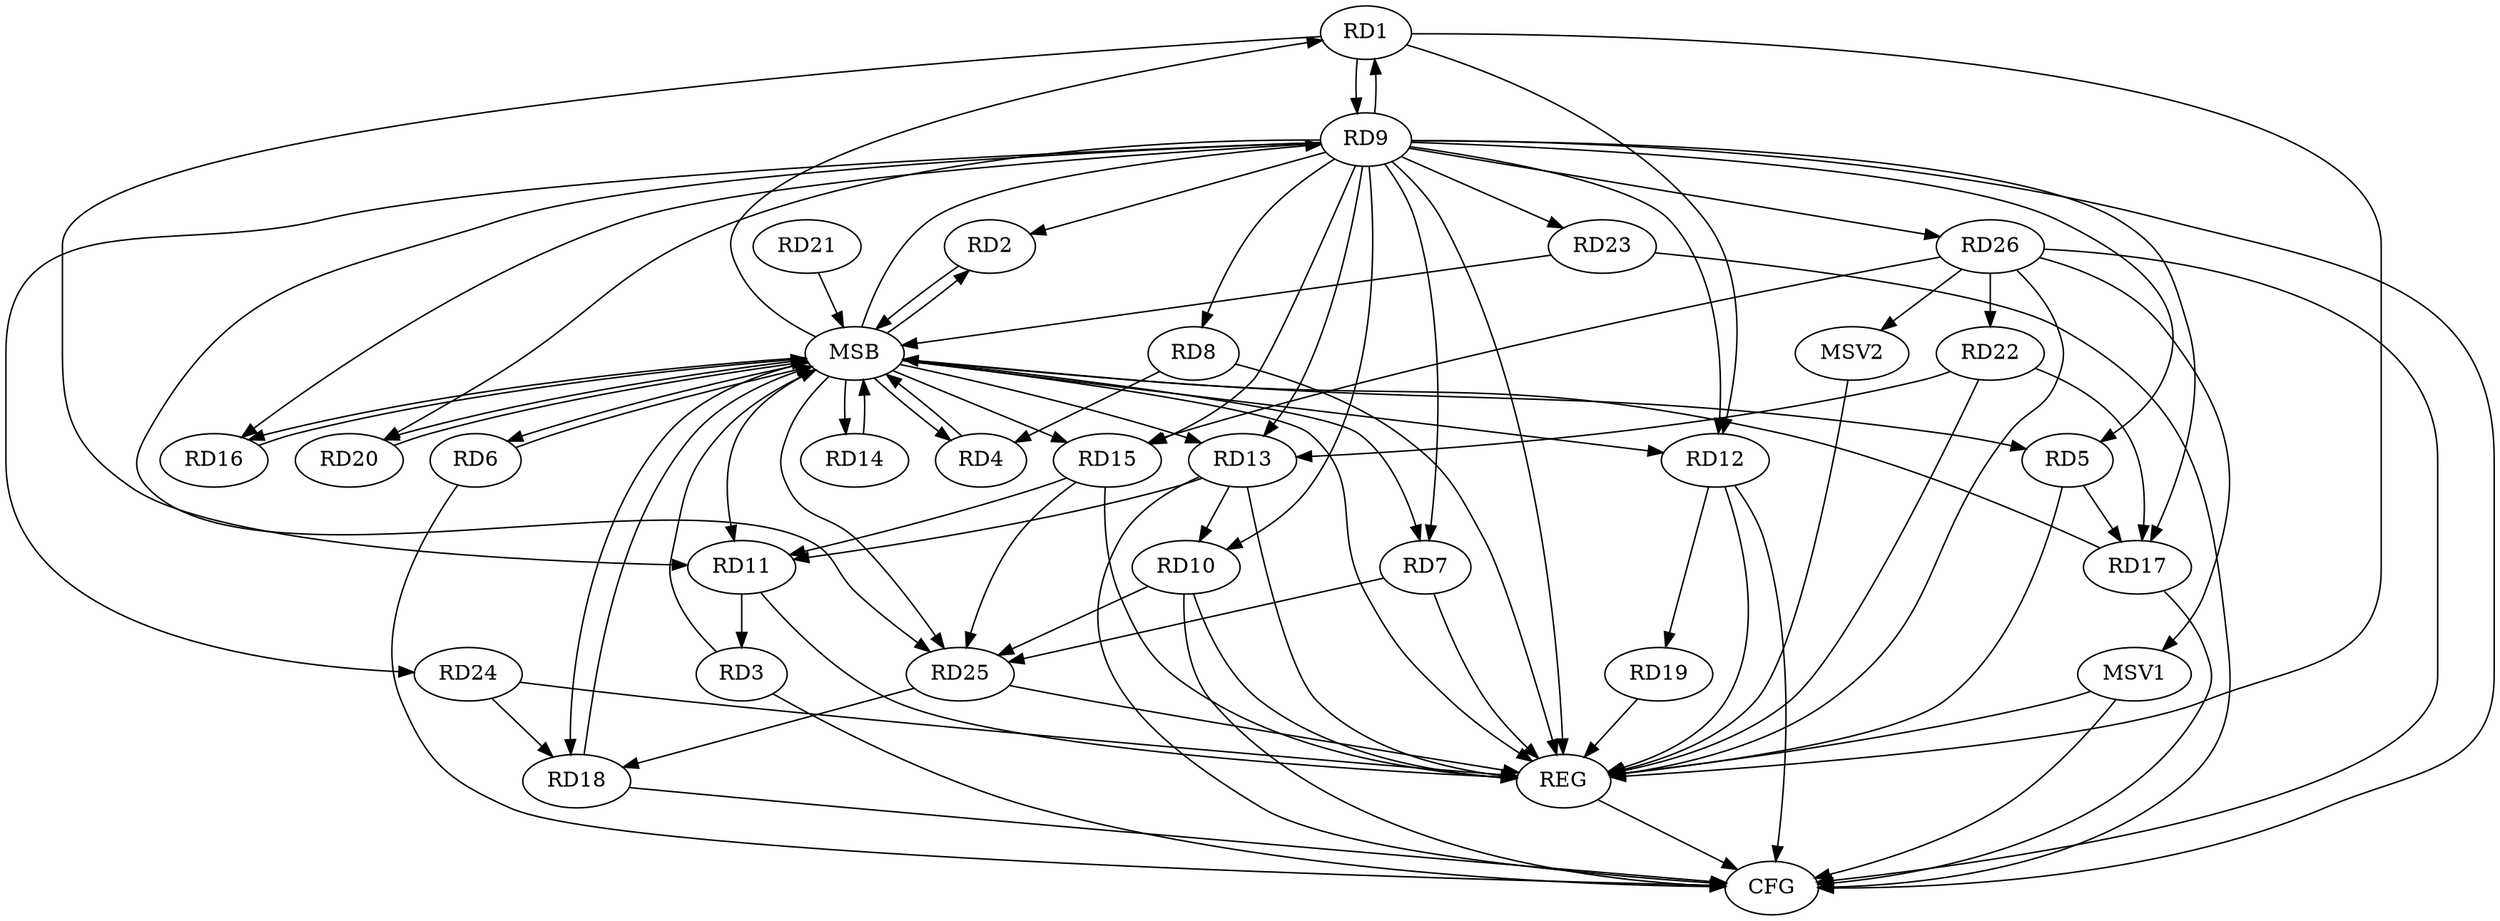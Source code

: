 strict digraph G {
  RD1 [ label="RD1" ];
  RD2 [ label="RD2" ];
  RD3 [ label="RD3" ];
  RD4 [ label="RD4" ];
  RD5 [ label="RD5" ];
  RD6 [ label="RD6" ];
  RD7 [ label="RD7" ];
  RD8 [ label="RD8" ];
  RD9 [ label="RD9" ];
  RD10 [ label="RD10" ];
  RD11 [ label="RD11" ];
  RD12 [ label="RD12" ];
  RD13 [ label="RD13" ];
  RD14 [ label="RD14" ];
  RD15 [ label="RD15" ];
  RD16 [ label="RD16" ];
  RD17 [ label="RD17" ];
  RD18 [ label="RD18" ];
  RD19 [ label="RD19" ];
  RD20 [ label="RD20" ];
  RD21 [ label="RD21" ];
  RD22 [ label="RD22" ];
  RD23 [ label="RD23" ];
  RD24 [ label="RD24" ];
  RD25 [ label="RD25" ];
  RD26 [ label="RD26" ];
  REG [ label="REG" ];
  MSB [ label="MSB" ];
  CFG [ label="CFG" ];
  MSV1 [ label="MSV1" ];
  MSV2 [ label="MSV2" ];
  RD1 -> RD9;
  RD1 -> RD11;
  RD1 -> RD12;
  RD11 -> RD3;
  RD8 -> RD4;
  RD5 -> RD17;
  RD7 -> RD25;
  RD9 -> RD10;
  RD9 -> RD13;
  RD9 -> RD15;
  RD9 -> RD20;
  RD13 -> RD10;
  RD10 -> RD25;
  RD13 -> RD11;
  RD15 -> RD11;
  RD12 -> RD19;
  RD22 -> RD13;
  RD15 -> RD25;
  RD26 -> RD15;
  RD22 -> RD17;
  RD24 -> RD18;
  RD25 -> RD18;
  RD26 -> RD22;
  RD1 -> REG;
  RD5 -> REG;
  RD7 -> REG;
  RD8 -> REG;
  RD9 -> REG;
  RD10 -> REG;
  RD11 -> REG;
  RD12 -> REG;
  RD13 -> REG;
  RD15 -> REG;
  RD19 -> REG;
  RD22 -> REG;
  RD24 -> REG;
  RD25 -> REG;
  RD26 -> REG;
  RD2 -> MSB;
  MSB -> RD12;
  MSB -> RD20;
  MSB -> RD25;
  MSB -> REG;
  RD3 -> MSB;
  MSB -> RD1;
  MSB -> RD5;
  MSB -> RD6;
  RD4 -> MSB;
  MSB -> RD14;
  RD6 -> MSB;
  MSB -> RD4;
  MSB -> RD7;
  MSB -> RD16;
  MSB -> RD18;
  RD14 -> MSB;
  RD16 -> MSB;
  MSB -> RD9;
  MSB -> RD13;
  RD17 -> MSB;
  MSB -> RD11;
  RD18 -> MSB;
  MSB -> RD2;
  RD20 -> MSB;
  RD21 -> MSB;
  RD23 -> MSB;
  MSB -> RD15;
  RD17 -> CFG;
  RD13 -> CFG;
  RD26 -> CFG;
  RD23 -> CFG;
  RD12 -> CFG;
  RD3 -> CFG;
  RD9 -> CFG;
  RD6 -> CFG;
  RD10 -> CFG;
  RD18 -> CFG;
  REG -> CFG;
  RD9 -> RD17;
  RD9 -> RD5;
  RD9 -> RD2;
  RD9 -> RD23;
  RD9 -> RD1;
  RD9 -> RD7;
  RD9 -> RD26;
  RD9 -> RD12;
  RD9 -> RD8;
  RD9 -> RD25;
  RD9 -> RD16;
  RD9 -> RD24;
  RD26 -> MSV1;
  MSV1 -> REG;
  MSV1 -> CFG;
  RD26 -> MSV2;
  MSV2 -> REG;
}
